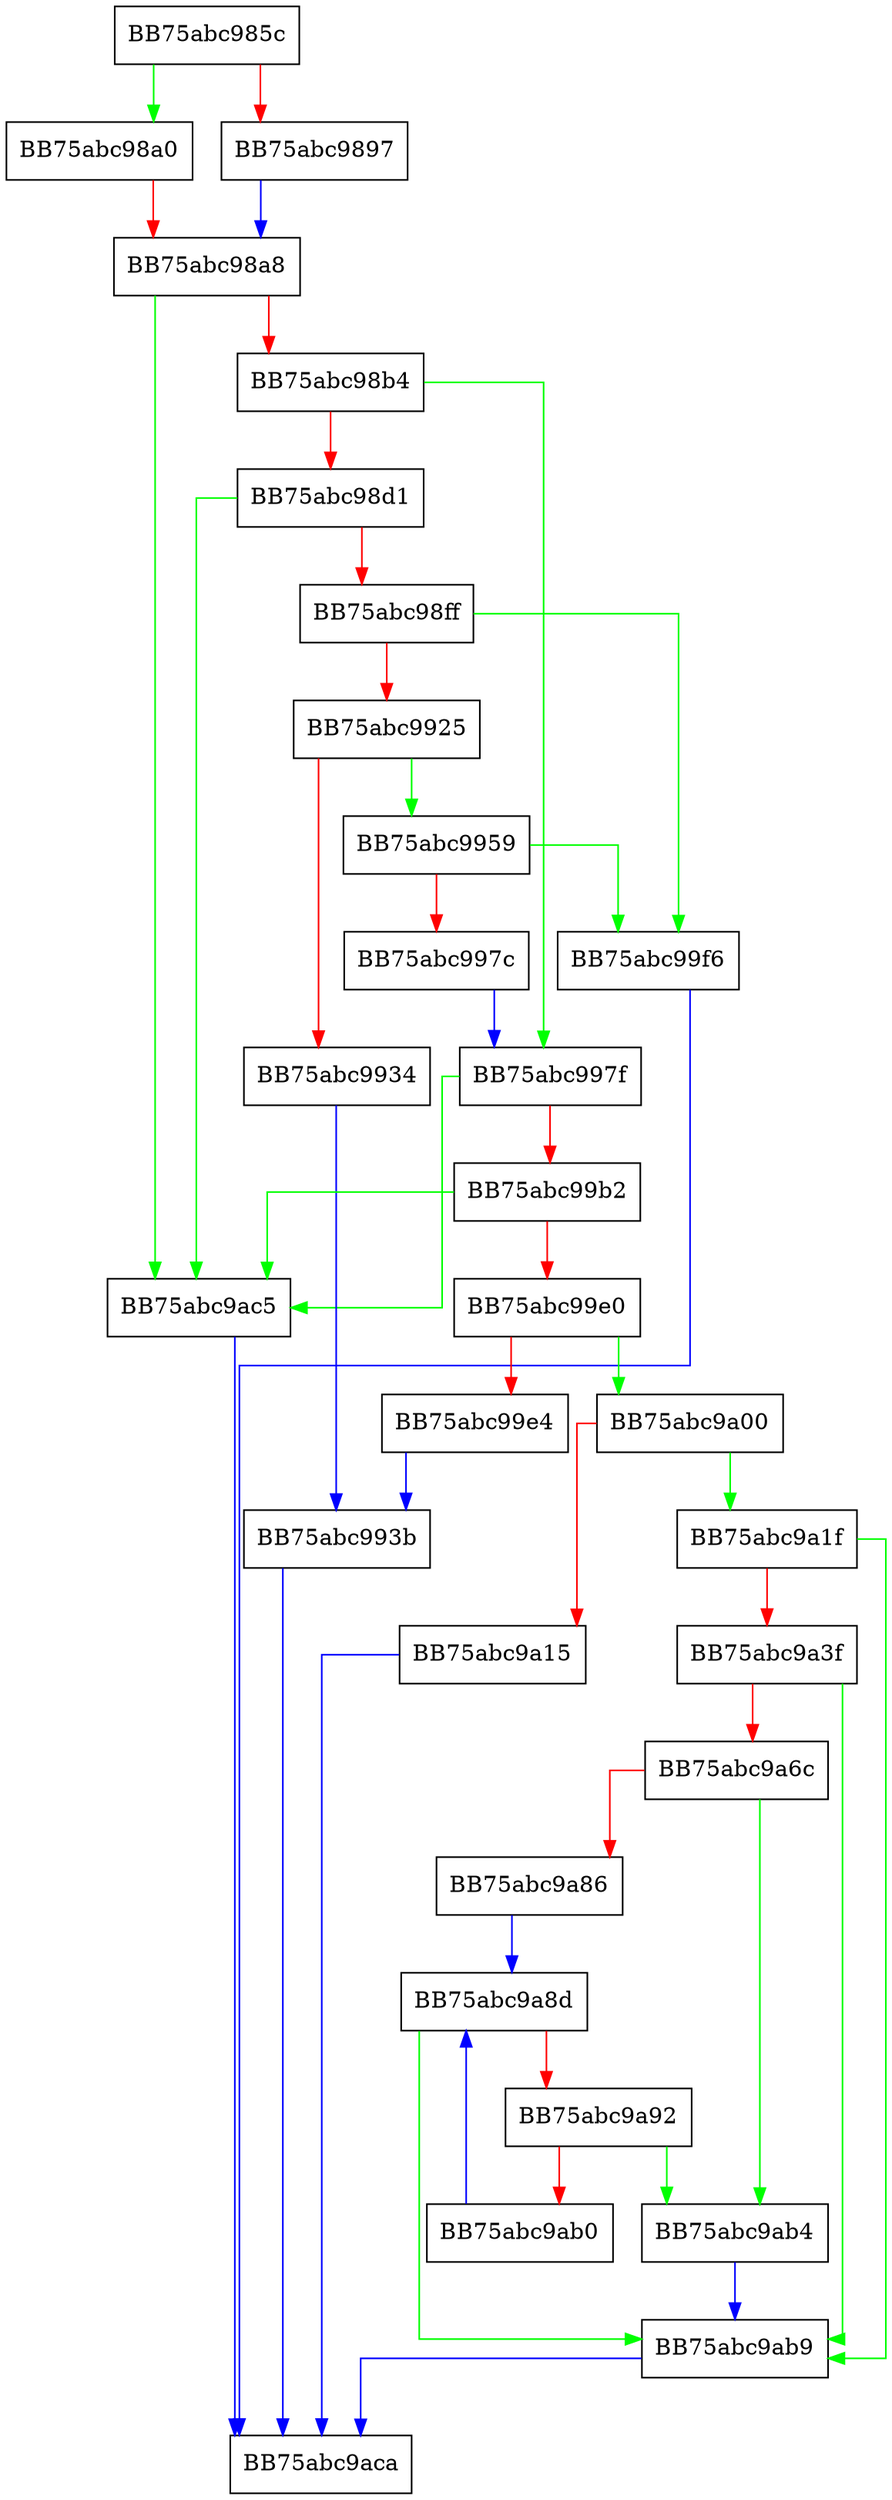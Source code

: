 digraph Create_LocalsUncompressStruct {
  node [shape="box"];
  graph [splines=ortho];
  BB75abc985c -> BB75abc98a0 [color="green"];
  BB75abc985c -> BB75abc9897 [color="red"];
  BB75abc9897 -> BB75abc98a8 [color="blue"];
  BB75abc98a0 -> BB75abc98a8 [color="red"];
  BB75abc98a8 -> BB75abc9ac5 [color="green"];
  BB75abc98a8 -> BB75abc98b4 [color="red"];
  BB75abc98b4 -> BB75abc997f [color="green"];
  BB75abc98b4 -> BB75abc98d1 [color="red"];
  BB75abc98d1 -> BB75abc9ac5 [color="green"];
  BB75abc98d1 -> BB75abc98ff [color="red"];
  BB75abc98ff -> BB75abc99f6 [color="green"];
  BB75abc98ff -> BB75abc9925 [color="red"];
  BB75abc9925 -> BB75abc9959 [color="green"];
  BB75abc9925 -> BB75abc9934 [color="red"];
  BB75abc9934 -> BB75abc993b [color="blue"];
  BB75abc993b -> BB75abc9aca [color="blue"];
  BB75abc9959 -> BB75abc99f6 [color="green"];
  BB75abc9959 -> BB75abc997c [color="red"];
  BB75abc997c -> BB75abc997f [color="blue"];
  BB75abc997f -> BB75abc9ac5 [color="green"];
  BB75abc997f -> BB75abc99b2 [color="red"];
  BB75abc99b2 -> BB75abc9ac5 [color="green"];
  BB75abc99b2 -> BB75abc99e0 [color="red"];
  BB75abc99e0 -> BB75abc9a00 [color="green"];
  BB75abc99e0 -> BB75abc99e4 [color="red"];
  BB75abc99e4 -> BB75abc993b [color="blue"];
  BB75abc99f6 -> BB75abc9aca [color="blue"];
  BB75abc9a00 -> BB75abc9a1f [color="green"];
  BB75abc9a00 -> BB75abc9a15 [color="red"];
  BB75abc9a15 -> BB75abc9aca [color="blue"];
  BB75abc9a1f -> BB75abc9ab9 [color="green"];
  BB75abc9a1f -> BB75abc9a3f [color="red"];
  BB75abc9a3f -> BB75abc9ab9 [color="green"];
  BB75abc9a3f -> BB75abc9a6c [color="red"];
  BB75abc9a6c -> BB75abc9ab4 [color="green"];
  BB75abc9a6c -> BB75abc9a86 [color="red"];
  BB75abc9a86 -> BB75abc9a8d [color="blue"];
  BB75abc9a8d -> BB75abc9ab9 [color="green"];
  BB75abc9a8d -> BB75abc9a92 [color="red"];
  BB75abc9a92 -> BB75abc9ab4 [color="green"];
  BB75abc9a92 -> BB75abc9ab0 [color="red"];
  BB75abc9ab0 -> BB75abc9a8d [color="blue"];
  BB75abc9ab4 -> BB75abc9ab9 [color="blue"];
  BB75abc9ab9 -> BB75abc9aca [color="blue"];
  BB75abc9ac5 -> BB75abc9aca [color="blue"];
}